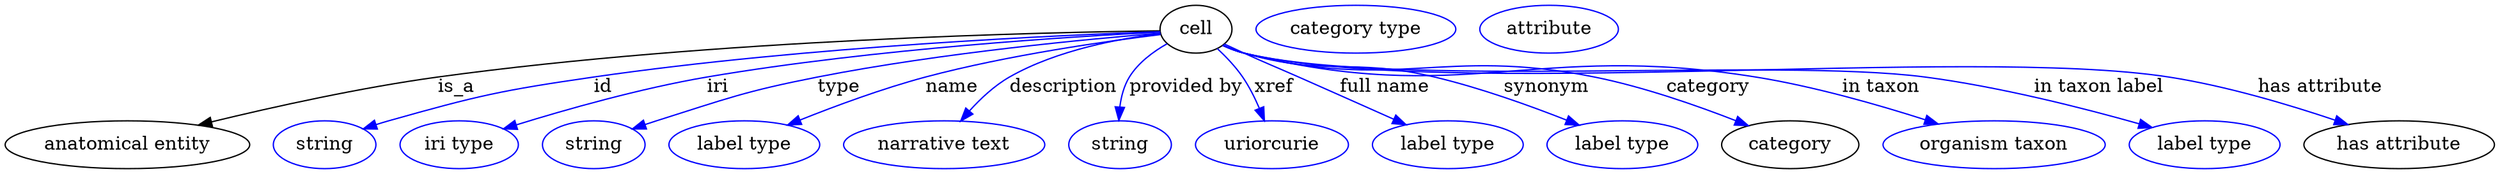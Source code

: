 digraph {
	graph [bb="0,0,1868.1,123"];
	node [label="\N"];
	cell	[height=0.5,
		label=cell,
		pos="893.64,105",
		width=0.75];
	"anatomical entity"	[height=0.5,
		pos="91.642,18",
		width=2.5456];
	cell -> "anatomical entity"	[label=is_a,
		lp="338.64,61.5",
		pos="e,144.91,32.817 866.55,103.77 784.52,102.77 531.78,97.432 324.64,69 266.6,61.033 201.48,46.581 154.86,35.256"];
	id	[color=blue,
		height=0.5,
		label=string,
		pos="239.64,18",
		width=1.0652];
	cell -> id	[color=blue,
		label=id,
		lp="448.64,61.5",
		pos="e,268.64,29.948 866.76,103.17 796.53,100.74 601.9,92.269 441.64,69 372.37,58.942 355,55.057 287.64,36 284.54,35.121 281.34,34.148 \
278.14,33.124",
		style=solid];
	iri	[color=blue,
		height=0.5,
		label="iri type",
		pos="340.64,18",
		width=1.2277];
	cell -> iri	[color=blue,
		label=iri,
		lp="534.64,61.5",
		pos="e,373.83,29.923 866.75,102.82 805.84,99.839 652.8,90.661 526.64,69 476.73,60.43 420.76,44.498 383.39,32.916",
		style=solid];
	type	[color=blue,
		height=0.5,
		label=string,
		pos="441.64,18",
		width=1.0652];
	cell -> type	[color=blue,
		label=type,
		lp="625.64,61.5",
		pos="e,470.6,29.889 866.81,101.99 816.18,97.902 703.23,87.429 609.64,69 554.95,58.23 541.78,52.827 488.64,36 485.89,35.128 483.06,34.196 \
480.21,33.233",
		style=solid];
	name	[color=blue,
		height=0.5,
		label="label type",
		pos="554.64,18",
		width=1.5707];
	cell -> name	[color=blue,
		label=name,
		lp="710.64,61.5",
		pos="e,587.08,32.824 867.03,100.98 827.92,96.186 752.83,85.644 690.64,69 658.39,60.369 623.03,47.25 596.45,36.616",
		style=solid];
	description	[color=blue,
		height=0.5,
		label="narrative text",
		pos="704.64,18",
		width=2.0943];
	cell -> description	[color=blue,
		label=description,
		lp="794.14,61.5",
		pos="e,717,35.762 867.01,101.7 837.59,98.201 789.62,89.611 753.64,69 742.39,62.552 732,52.789 723.71,43.596",
		style=solid];
	"provided by"	[color=blue,
		height=0.5,
		label=string,
		pos="836.64,18",
		width=1.0652];
	cell -> "provided by"	[color=blue,
		label="provided by",
		lp="886.14,61.5",
		pos="e,835.73,36.352 871.92,94.042 861.68,88.211 850.28,79.843 843.64,69 839.55,62.32 837.46,54.21 836.48,46.482",
		style=solid];
	xref	[color=blue,
		height=0.5,
		label=uriorcurie,
		pos="950.64,18",
		width=1.5887];
	cell -> xref	[color=blue,
		label=xref,
		lp="952.14,61.5",
		pos="e,944.96,36.019 909.6,90.446 916.09,84.361 923.3,76.802 928.64,69 933.54,61.845 937.74,53.425 941.12,45.556",
		style=solid];
	"full name"	[color=blue,
		height=0.5,
		label="label type",
		pos="1082.6,18",
		width=1.5707];
	cell -> "full name"	[color=blue,
		label="full name",
		lp="1035.1,61.5",
		pos="e,1051.3,33.061 914.92,93.835 919.75,91.56 924.86,89.178 929.64,87 947.75,78.75 952.44,77.056 970.64,69 994.28,58.534 1020.7,46.75 \
1041.9,37.251",
		style=solid];
	synonym	[color=blue,
		height=0.5,
		label="label type",
		pos="1213.6,18",
		width=1.5707];
	cell -> synonym	[color=blue,
		label=synonym,
		lp="1156.6,61.5",
		pos="e,1181.2,32.764 914.14,92.958 919.1,90.673 924.47,88.506 929.64,87 991.15,69.101 1010.3,83.79 1072.6,69 1106.8,60.9 1144.1,47.428 \
1171.8,36.507",
		style=solid];
	category	[height=0.5,
		pos="1339.6,18",
		width=1.4263];
	cell -> category	[color=blue,
		label=category,
		lp="1278.1,61.5",
		pos="e,1308.2,32.367 913.7,92.919 918.77,90.576 924.29,88.393 929.64,87 1043,57.474 1077.8,92.058 1192.6,69 1229.4,61.612 1269.7,47.466 \
1298.8,36.101",
		style=solid];
	"in taxon"	[color=blue,
		height=0.5,
		label="organism taxon",
		pos="1492.6,18",
		width=2.3109];
	cell -> "in taxon"	[color=blue,
		label="in taxon",
		lp="1407.6,61.5",
		pos="e,1450.6,33.662 913.68,92.837 918.75,90.497 924.28,88.336 929.64,87 1095.4,45.722 1145,96.155 1313.6,69 1357.3,61.969 1405.6,48.127 \
1440.9,36.786",
		style=solid];
	"in taxon label"	[color=blue,
		height=0.5,
		label="label type",
		pos="1650.6,18",
		width=1.5707];
	cell -> "in taxon label"	[color=blue,
		label="in taxon label",
		lp="1571.1,61.5",
		pos="e,1611.2,30.972 913.67,92.793 918.74,90.454 924.27,88.305 929.64,87 1040.1,60.19 1328,83.757 1440.6,69 1496.5,61.677 1559.3,45.694 \
1601.5,33.758",
		style=solid];
	"has attribute"	[height=0.5,
		pos="1796.6,18",
		width=1.9859];
	cell -> "has attribute"	[color=blue,
		label="has attribute",
		lp="1737.6,61.5",
		pos="e,1758.1,33.214 913.66,92.757 918.73,90.42 924.26,88.28 929.64,87 1079.7,51.295 1471.2,92.61 1623.6,69 1666.7,62.337 1714.1,48.128 \
1748.4,36.555",
		style=solid];
	"named thing_category"	[color=blue,
		height=0.5,
		label="category type",
		pos="1013.6,105",
		width=2.0762];
	"organismal entity_has attribute"	[color=blue,
		height=0.5,
		label=attribute,
		pos="1158.6,105",
		width=1.4443];
}
